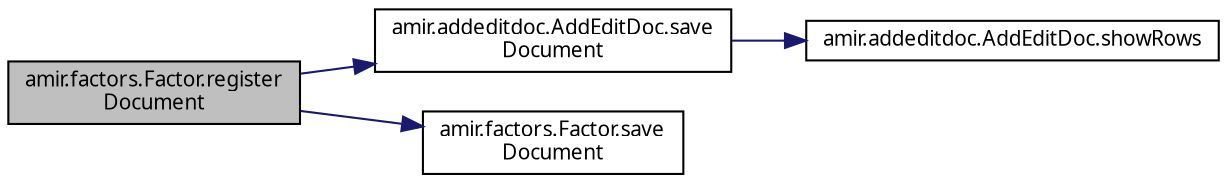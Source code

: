 digraph "amir.factors.Factor.registerDocument"
{
 // LATEX_PDF_SIZE
  edge [fontname="FreeSans.ttf",fontsize="10",labelfontname="FreeSans.ttf",labelfontsize="10"];
  node [fontname="FreeSans.ttf",fontsize="10",shape=record];
  rankdir="LR";
  Node1 [label="amir.factors.Factor.register\lDocument",height=0.2,width=0.4,color="black", fillcolor="grey75", style="filled", fontcolor="black",tooltip=" "];
  Node1 -> Node2 [color="midnightblue",fontsize="10",style="solid",fontname="FreeSans.ttf"];
  Node2 [label="amir.addeditdoc.AddEditDoc.save\lDocument",height=0.2,width=0.4,color="black", fillcolor="white", style="filled",URL="$classamir_1_1addeditdoc_1_1_add_edit_doc.html#ae0732b785199e19f540fff1eb0d7403b",tooltip=" "];
  Node2 -> Node3 [color="midnightblue",fontsize="10",style="solid",fontname="FreeSans.ttf"];
  Node3 [label="amir.addeditdoc.AddEditDoc.showRows",height=0.2,width=0.4,color="black", fillcolor="white", style="filled",URL="$classamir_1_1addeditdoc_1_1_add_edit_doc.html#a27abf5d36fa24c474fc712092989cf68",tooltip=" "];
  Node1 -> Node4 [color="midnightblue",fontsize="10",style="solid",fontname="FreeSans.ttf"];
  Node4 [label="amir.factors.Factor.save\lDocument",height=0.2,width=0.4,color="black", fillcolor="white", style="filled",URL="$classamir_1_1factors_1_1_factor.html#a195b37dad8971d08add55ba899718391",tooltip=" "];
}
